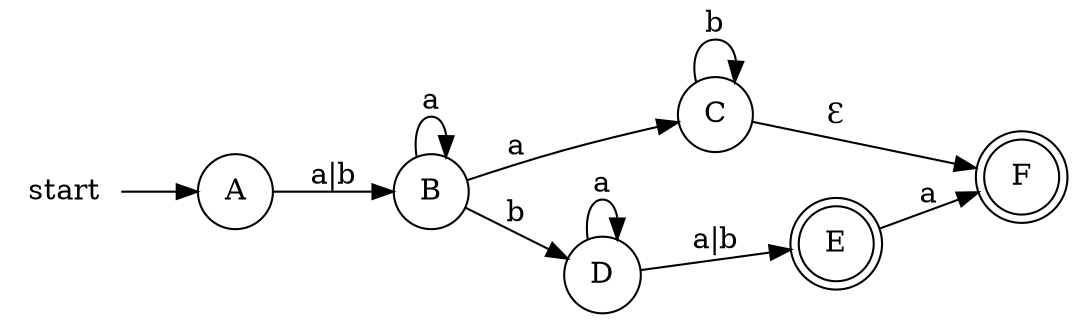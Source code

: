 digraph G{
    rankdir=LR

    node [shape=plaintext] start;
    node [shape=circle] A,B,C,D;
    node [shape=doublecircle] E,F;

    start->A;
    A->B [label="a|b"];
    B->B[label="a"];
    B->D[label="b"];
    B->C[label="a"];
    C->C[label="b"];
    C->F[label="ℇ"];
    D->D[label="a"];
    D->E[label="a|b"];
    E->F[label="a"];
}
